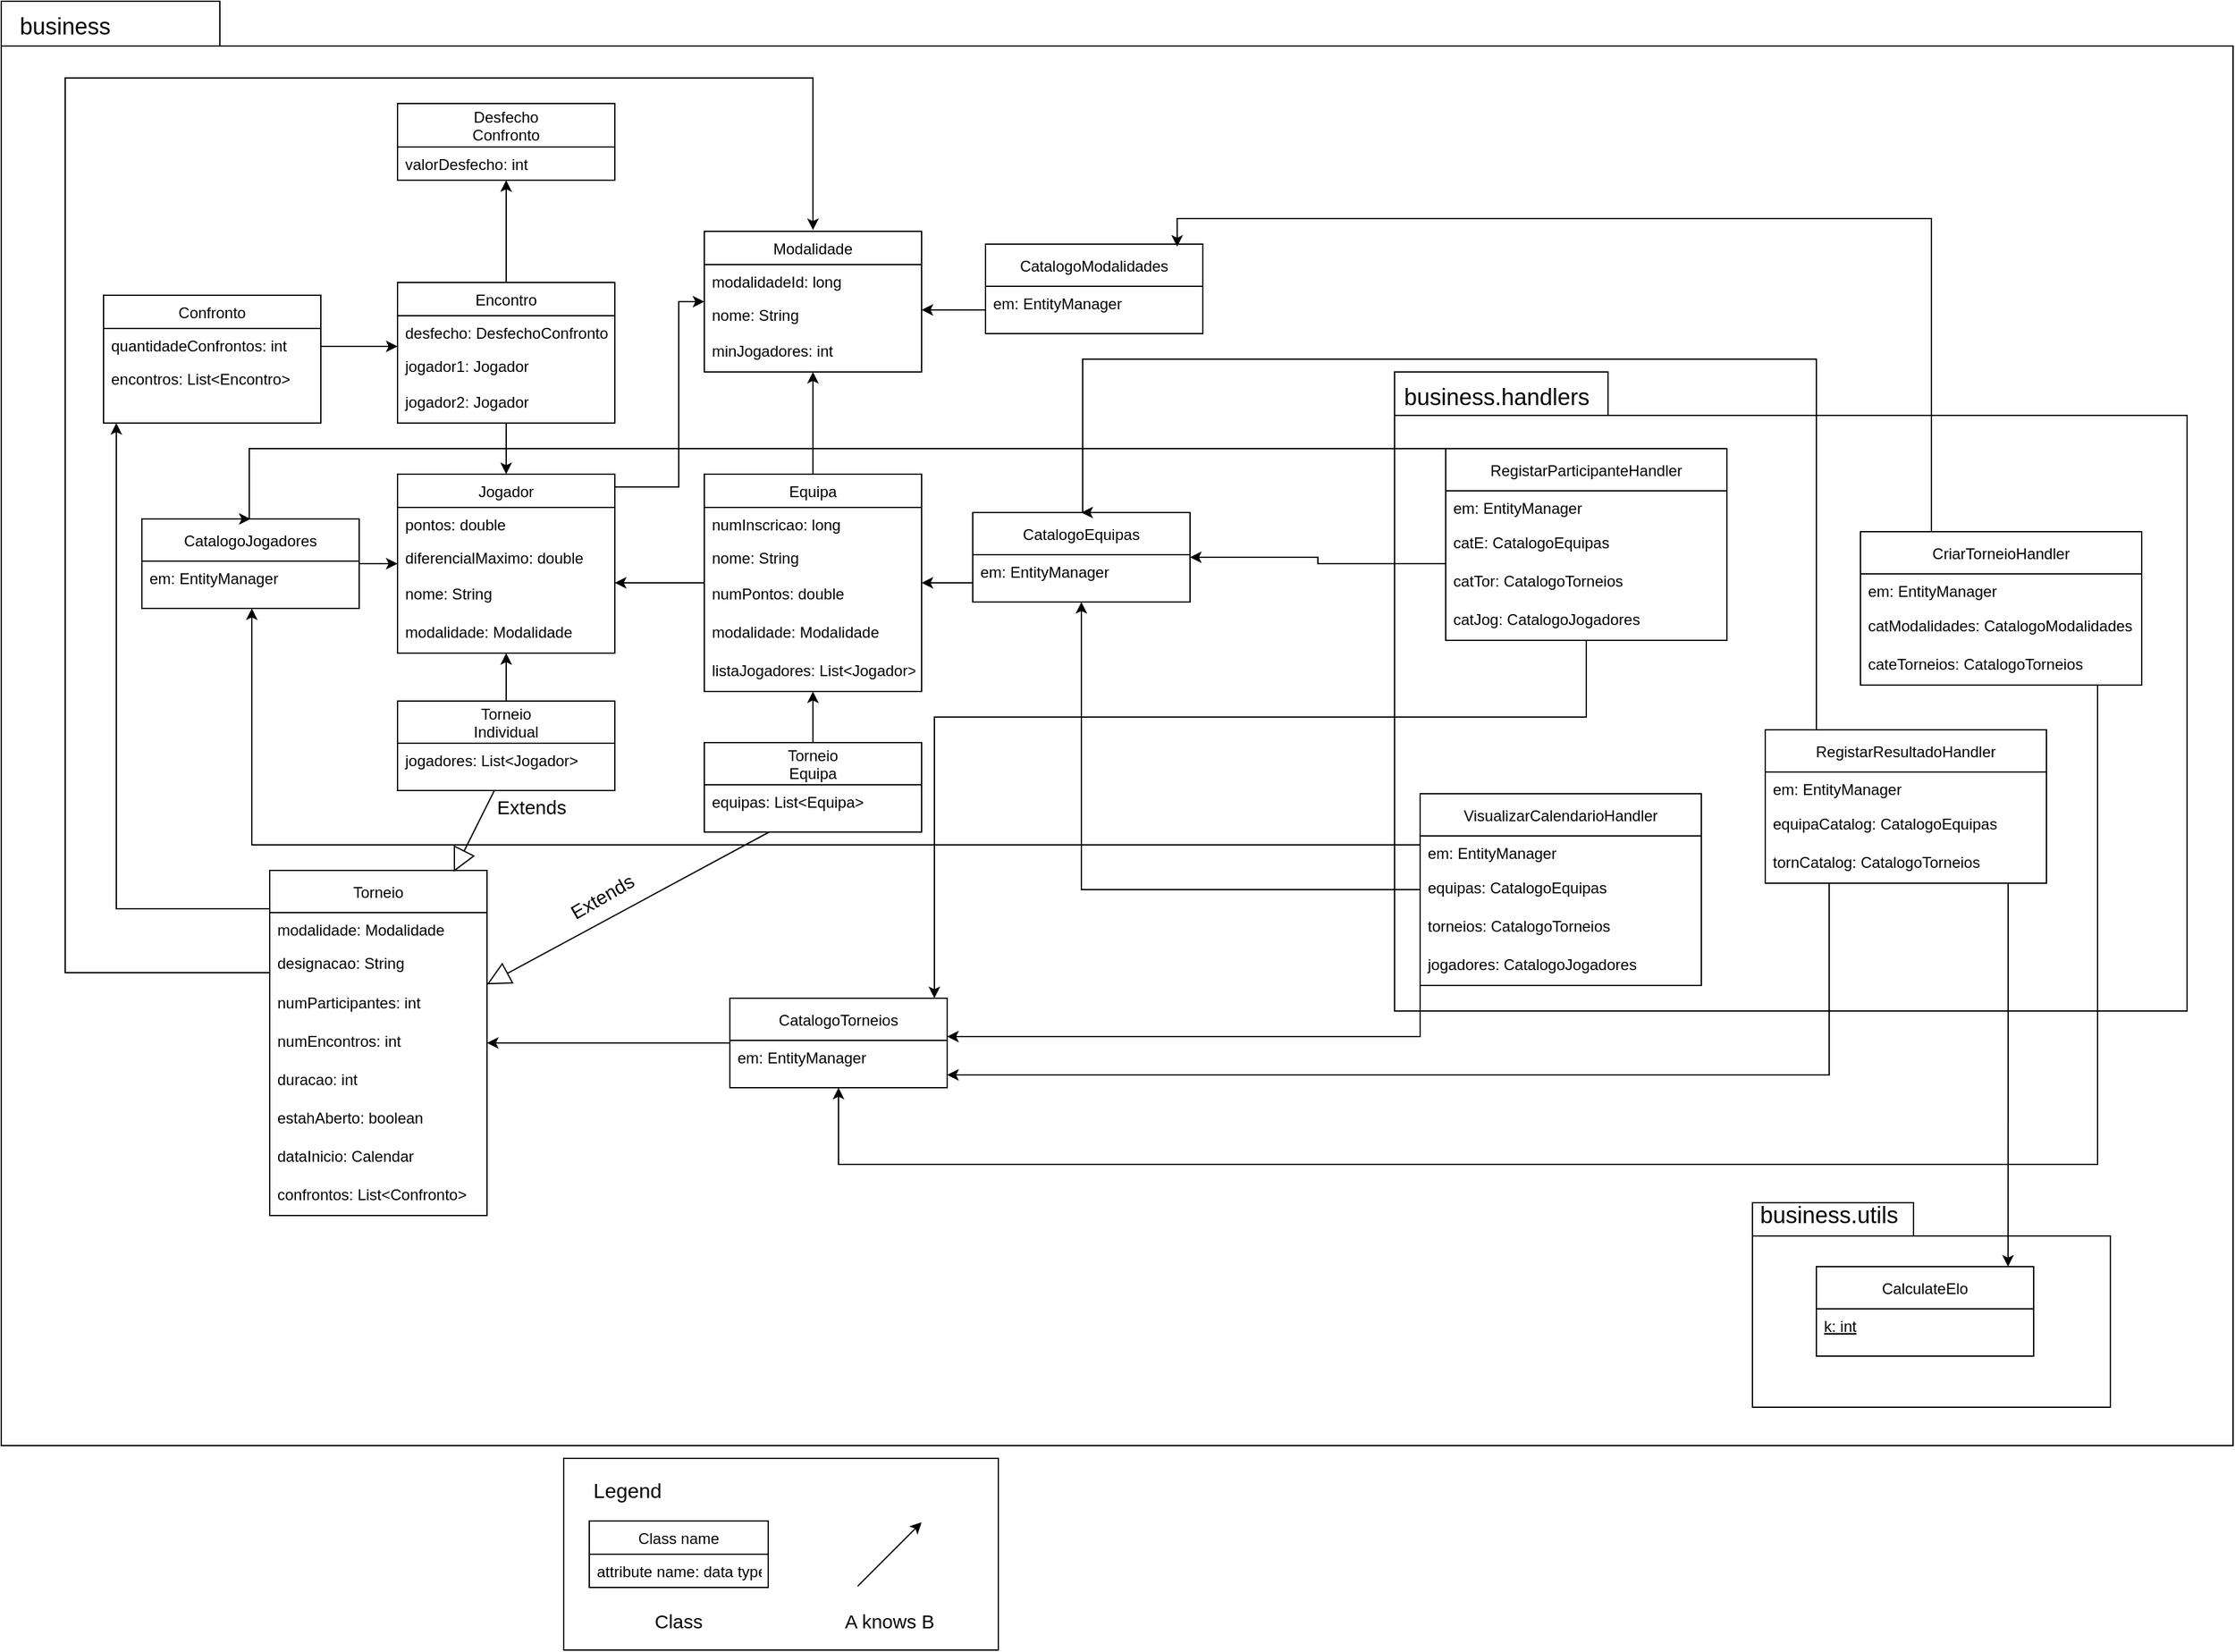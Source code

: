 <mxfile version="12.2.2" type="device" pages="1"><diagram id="XiVN4Au1l-3aV5AUfQ8f" name="Page-1"><mxGraphModel dx="1681" dy="1665" grid="1" gridSize="10" guides="1" tooltips="1" connect="1" arrows="1" fold="1" page="1" pageScale="1" pageWidth="827" pageHeight="1169" math="0" shadow="0"><root><mxCell id="0"/><mxCell id="1" parent="0"/><mxCell id="bs9R8HQpBuN_IAYN75nd-70" value="" style="shape=folder;fontStyle=1;spacingTop=10;tabWidth=171;tabHeight=35;tabPosition=left;html=1;fontSize=18;" parent="1" vertex="1"><mxGeometry x="-40" y="-20" width="1746" height="1130" as="geometry"/></mxCell><mxCell id="bs9R8HQpBuN_IAYN75nd-68" value="" style="shape=folder;fontStyle=1;spacingTop=10;tabWidth=126;tabHeight=26;tabPosition=left;html=1;fontSize=18;" parent="1" vertex="1"><mxGeometry x="1330" y="920" width="280" height="160" as="geometry"/></mxCell><mxCell id="bs9R8HQpBuN_IAYN75nd-61" value="" style="shape=folder;fontStyle=1;spacingTop=10;tabWidth=167;tabHeight=34;tabPosition=left;html=1;fontSize=18;" parent="1" vertex="1"><mxGeometry x="1050" y="270" width="620" height="500" as="geometry"/></mxCell><mxCell id="GoJg2HWxyCZba-szuBlO-3" value="Confronto" style="swimlane;fontStyle=0;childLayout=stackLayout;horizontal=1;startSize=26;fillColor=none;horizontalStack=0;resizeParent=1;resizeParentMax=0;resizeLast=0;collapsible=1;marginBottom=0;" parent="1" vertex="1"><mxGeometry x="40" y="210" width="170" height="100" as="geometry"><mxRectangle x="70" y="50" width="90" height="26" as="alternateBounds"/></mxGeometry></mxCell><mxCell id="GoJg2HWxyCZba-szuBlO-5" value="quantidadeConfrontos: int" style="text;strokeColor=none;fillColor=none;align=left;verticalAlign=top;spacingLeft=4;spacingRight=4;overflow=hidden;rotatable=0;points=[[0,0.5],[1,0.5]];portConstraint=eastwest;" parent="GoJg2HWxyCZba-szuBlO-3" vertex="1"><mxGeometry y="26" width="170" height="26" as="geometry"/></mxCell><mxCell id="GoJg2HWxyCZba-szuBlO-6" value="encontros: List&lt;Encontro&gt;" style="text;strokeColor=none;fillColor=none;align=left;verticalAlign=top;spacingLeft=4;spacingRight=4;overflow=hidden;rotatable=0;points=[[0,0.5],[1,0.5]];portConstraint=eastwest;" parent="GoJg2HWxyCZba-szuBlO-3" vertex="1"><mxGeometry y="52" width="170" height="48" as="geometry"/></mxCell><mxCell id="GoJg2HWxyCZba-szuBlO-61" style="edgeStyle=orthogonalEdgeStyle;rounded=0;comic=0;orthogonalLoop=1;jettySize=auto;html=1;" parent="1" source="GoJg2HWxyCZba-szuBlO-8" target="GoJg2HWxyCZba-szuBlO-20" edge="1"><mxGeometry relative="1" as="geometry"/></mxCell><mxCell id="GoJg2HWxyCZba-szuBlO-63" style="edgeStyle=orthogonalEdgeStyle;rounded=0;comic=0;orthogonalLoop=1;jettySize=auto;html=1;" parent="1" source="GoJg2HWxyCZba-szuBlO-8" target="GoJg2HWxyCZba-szuBlO-11" edge="1"><mxGeometry relative="1" as="geometry"/></mxCell><mxCell id="GoJg2HWxyCZba-szuBlO-8" value="Encontro" style="swimlane;fontStyle=0;childLayout=stackLayout;horizontal=1;startSize=26;fillColor=none;horizontalStack=0;resizeParent=1;resizeParentMax=0;resizeLast=0;collapsible=1;marginBottom=0;" parent="1" vertex="1"><mxGeometry x="270" y="200" width="170" height="110" as="geometry"><mxRectangle x="70" y="50" width="90" height="26" as="alternateBounds"/></mxGeometry></mxCell><mxCell id="GoJg2HWxyCZba-szuBlO-9" value="desfecho: DesfechoConfronto" style="text;strokeColor=none;fillColor=none;align=left;verticalAlign=top;spacingLeft=4;spacingRight=4;overflow=hidden;rotatable=0;points=[[0,0.5],[1,0.5]];portConstraint=eastwest;" parent="GoJg2HWxyCZba-szuBlO-8" vertex="1"><mxGeometry y="26" width="170" height="26" as="geometry"/></mxCell><mxCell id="GoJg2HWxyCZba-szuBlO-10" value="jogador1: Jogador" style="text;strokeColor=none;fillColor=none;align=left;verticalAlign=top;spacingLeft=4;spacingRight=4;overflow=hidden;rotatable=0;points=[[0,0.5],[1,0.5]];portConstraint=eastwest;" parent="GoJg2HWxyCZba-szuBlO-8" vertex="1"><mxGeometry y="52" width="170" height="28" as="geometry"/></mxCell><mxCell id="y0goqzu2pzpsVDNT2wr9-2" value="jogador2: Jogador" style="text;strokeColor=none;fillColor=none;align=left;verticalAlign=top;spacingLeft=4;spacingRight=4;overflow=hidden;rotatable=0;points=[[0,0.5],[1,0.5]];portConstraint=eastwest;" parent="GoJg2HWxyCZba-szuBlO-8" vertex="1"><mxGeometry y="80" width="170" height="30" as="geometry"/></mxCell><mxCell id="GoJg2HWxyCZba-szuBlO-66" style="edgeStyle=orthogonalEdgeStyle;rounded=0;comic=0;orthogonalLoop=1;jettySize=auto;html=1;" parent="1" source="GoJg2HWxyCZba-szuBlO-11" target="GoJg2HWxyCZba-szuBlO-26" edge="1"><mxGeometry relative="1" as="geometry"><Array as="points"><mxPoint x="490" y="360"/><mxPoint x="490" y="215"/></Array></mxGeometry></mxCell><mxCell id="GoJg2HWxyCZba-szuBlO-11" value="Jogador" style="swimlane;fontStyle=0;childLayout=stackLayout;horizontal=1;startSize=26;fillColor=none;horizontalStack=0;resizeParent=1;resizeParentMax=0;resizeLast=0;collapsible=1;marginBottom=0;" parent="1" vertex="1"><mxGeometry x="270" y="350" width="170" height="140" as="geometry"><mxRectangle x="70" y="50" width="90" height="26" as="alternateBounds"/></mxGeometry></mxCell><mxCell id="GoJg2HWxyCZba-szuBlO-12" value="pontos: double" style="text;strokeColor=none;fillColor=none;align=left;verticalAlign=top;spacingLeft=4;spacingRight=4;overflow=hidden;rotatable=0;points=[[0,0.5],[1,0.5]];portConstraint=eastwest;" parent="GoJg2HWxyCZba-szuBlO-11" vertex="1"><mxGeometry y="26" width="170" height="26" as="geometry"/></mxCell><mxCell id="GoJg2HWxyCZba-szuBlO-13" value="diferencialMaximo: double" style="text;strokeColor=none;fillColor=none;align=left;verticalAlign=top;spacingLeft=4;spacingRight=4;overflow=hidden;rotatable=0;points=[[0,0.5],[1,0.5]];portConstraint=eastwest;" parent="GoJg2HWxyCZba-szuBlO-11" vertex="1"><mxGeometry y="52" width="170" height="28" as="geometry"/></mxCell><mxCell id="y0goqzu2pzpsVDNT2wr9-7" value="nome: String" style="text;strokeColor=none;fillColor=none;align=left;verticalAlign=top;spacingLeft=4;spacingRight=4;overflow=hidden;rotatable=0;points=[[0,0.5],[1,0.5]];portConstraint=eastwest;" parent="GoJg2HWxyCZba-szuBlO-11" vertex="1"><mxGeometry y="80" width="170" height="30" as="geometry"/></mxCell><mxCell id="y0goqzu2pzpsVDNT2wr9-6" value="modalidade: Modalidade" style="text;strokeColor=none;fillColor=none;align=left;verticalAlign=top;spacingLeft=4;spacingRight=4;overflow=hidden;rotatable=0;points=[[0,0.5],[1,0.5]];portConstraint=eastwest;" parent="GoJg2HWxyCZba-szuBlO-11" vertex="1"><mxGeometry y="110" width="170" height="30" as="geometry"/></mxCell><mxCell id="GoJg2HWxyCZba-szuBlO-60" style="edgeStyle=orthogonalEdgeStyle;rounded=0;comic=0;orthogonalLoop=1;jettySize=auto;html=1;" parent="1" source="GoJg2HWxyCZba-szuBlO-14" target="GoJg2HWxyCZba-szuBlO-11" edge="1"><mxGeometry relative="1" as="geometry"/></mxCell><mxCell id="GoJg2HWxyCZba-szuBlO-14" value="Torneio&#10;Individual" style="swimlane;fontStyle=0;childLayout=stackLayout;horizontal=1;startSize=33;fillColor=none;horizontalStack=0;resizeParent=1;resizeParentMax=0;resizeLast=0;collapsible=1;marginBottom=0;" parent="1" vertex="1"><mxGeometry x="270" y="527.5" width="170" height="70" as="geometry"><mxRectangle x="70" y="50" width="90" height="26" as="alternateBounds"/></mxGeometry></mxCell><mxCell id="GoJg2HWxyCZba-szuBlO-16" value="jogadores: List&lt;Jogador&gt;" style="text;strokeColor=none;fillColor=none;align=left;verticalAlign=top;spacingLeft=4;spacingRight=4;overflow=hidden;rotatable=0;points=[[0,0.5],[1,0.5]];portConstraint=eastwest;" parent="GoJg2HWxyCZba-szuBlO-14" vertex="1"><mxGeometry y="33" width="170" height="37" as="geometry"/></mxCell><mxCell id="GoJg2HWxyCZba-szuBlO-20" value="Desfecho&#10;Confronto" style="swimlane;fontStyle=0;childLayout=stackLayout;horizontal=1;startSize=34;fillColor=none;horizontalStack=0;resizeParent=1;resizeParentMax=0;resizeLast=0;collapsible=1;marginBottom=0;" parent="1" vertex="1"><mxGeometry x="270" y="60" width="170" height="60" as="geometry"><mxRectangle x="70" y="50" width="90" height="26" as="alternateBounds"/></mxGeometry></mxCell><mxCell id="GoJg2HWxyCZba-szuBlO-21" value="valorDesfecho: int" style="text;strokeColor=none;fillColor=none;align=left;verticalAlign=top;spacingLeft=4;spacingRight=4;overflow=hidden;rotatable=0;points=[[0,0.5],[1,0.5]];portConstraint=eastwest;" parent="GoJg2HWxyCZba-szuBlO-20" vertex="1"><mxGeometry y="34" width="170" height="26" as="geometry"/></mxCell><mxCell id="GoJg2HWxyCZba-szuBlO-57" style="edgeStyle=orthogonalEdgeStyle;rounded=0;comic=0;orthogonalLoop=1;jettySize=auto;html=1;" parent="1" source="GoJg2HWxyCZba-szuBlO-23" target="GoJg2HWxyCZba-szuBlO-11" edge="1"><mxGeometry relative="1" as="geometry"><Array as="points"><mxPoint x="460" y="435"/><mxPoint x="460" y="435"/></Array></mxGeometry></mxCell><mxCell id="GoJg2HWxyCZba-szuBlO-58" style="edgeStyle=orthogonalEdgeStyle;rounded=0;comic=0;orthogonalLoop=1;jettySize=auto;html=1;" parent="1" source="GoJg2HWxyCZba-szuBlO-23" target="GoJg2HWxyCZba-szuBlO-26" edge="1"><mxGeometry relative="1" as="geometry"/></mxCell><mxCell id="GoJg2HWxyCZba-szuBlO-23" value="Equipa" style="swimlane;fontStyle=0;childLayout=stackLayout;horizontal=1;startSize=26;fillColor=none;horizontalStack=0;resizeParent=1;resizeParentMax=0;resizeLast=0;collapsible=1;marginBottom=0;" parent="1" vertex="1"><mxGeometry x="510" y="350" width="170" height="170" as="geometry"><mxRectangle x="70" y="50" width="90" height="26" as="alternateBounds"/></mxGeometry></mxCell><mxCell id="GoJg2HWxyCZba-szuBlO-24" value="numInscricao: long" style="text;strokeColor=none;fillColor=none;align=left;verticalAlign=top;spacingLeft=4;spacingRight=4;overflow=hidden;rotatable=0;points=[[0,0.5],[1,0.5]];portConstraint=eastwest;" parent="GoJg2HWxyCZba-szuBlO-23" vertex="1"><mxGeometry y="26" width="170" height="26" as="geometry"/></mxCell><mxCell id="GoJg2HWxyCZba-szuBlO-25" value="nome: String" style="text;strokeColor=none;fillColor=none;align=left;verticalAlign=top;spacingLeft=4;spacingRight=4;overflow=hidden;rotatable=0;points=[[0,0.5],[1,0.5]];portConstraint=eastwest;" parent="GoJg2HWxyCZba-szuBlO-23" vertex="1"><mxGeometry y="52" width="170" height="28" as="geometry"/></mxCell><mxCell id="y0goqzu2pzpsVDNT2wr9-9" value="numPontos: double" style="text;strokeColor=none;fillColor=none;align=left;verticalAlign=top;spacingLeft=4;spacingRight=4;overflow=hidden;rotatable=0;points=[[0,0.5],[1,0.5]];portConstraint=eastwest;" parent="GoJg2HWxyCZba-szuBlO-23" vertex="1"><mxGeometry y="80" width="170" height="30" as="geometry"/></mxCell><mxCell id="y0goqzu2pzpsVDNT2wr9-11" value="modalidade: Modalidade" style="text;strokeColor=none;fillColor=none;align=left;verticalAlign=top;spacingLeft=4;spacingRight=4;overflow=hidden;rotatable=0;points=[[0,0.5],[1,0.5]];portConstraint=eastwest;" parent="GoJg2HWxyCZba-szuBlO-23" vertex="1"><mxGeometry y="110" width="170" height="30" as="geometry"/></mxCell><mxCell id="y0goqzu2pzpsVDNT2wr9-10" value="listaJogadores: List&lt;Jogador&gt;" style="text;strokeColor=none;fillColor=none;align=left;verticalAlign=top;spacingLeft=4;spacingRight=4;overflow=hidden;rotatable=0;points=[[0,0.5],[1,0.5]];portConstraint=eastwest;" parent="GoJg2HWxyCZba-szuBlO-23" vertex="1"><mxGeometry y="140" width="170" height="30" as="geometry"/></mxCell><mxCell id="GoJg2HWxyCZba-szuBlO-26" value="Modalidade" style="swimlane;fontStyle=0;childLayout=stackLayout;horizontal=1;startSize=26;fillColor=none;horizontalStack=0;resizeParent=1;resizeParentMax=0;resizeLast=0;collapsible=1;marginBottom=0;" parent="1" vertex="1"><mxGeometry x="510" y="160" width="170" height="110" as="geometry"><mxRectangle x="70" y="50" width="90" height="26" as="alternateBounds"/></mxGeometry></mxCell><mxCell id="GoJg2HWxyCZba-szuBlO-27" value="modalidadeId: long" style="text;strokeColor=none;fillColor=none;align=left;verticalAlign=top;spacingLeft=4;spacingRight=4;overflow=hidden;rotatable=0;points=[[0,0.5],[1,0.5]];portConstraint=eastwest;" parent="GoJg2HWxyCZba-szuBlO-26" vertex="1"><mxGeometry y="26" width="170" height="26" as="geometry"/></mxCell><mxCell id="GoJg2HWxyCZba-szuBlO-28" value="nome: String" style="text;strokeColor=none;fillColor=none;align=left;verticalAlign=top;spacingLeft=4;spacingRight=4;overflow=hidden;rotatable=0;points=[[0,0.5],[1,0.5]];portConstraint=eastwest;" parent="GoJg2HWxyCZba-szuBlO-26" vertex="1"><mxGeometry y="52" width="170" height="28" as="geometry"/></mxCell><mxCell id="y0goqzu2pzpsVDNT2wr9-3" value="minJogadores: int" style="text;strokeColor=none;fillColor=none;align=left;verticalAlign=top;spacingLeft=4;spacingRight=4;overflow=hidden;rotatable=0;points=[[0,0.5],[1,0.5]];portConstraint=eastwest;" parent="GoJg2HWxyCZba-szuBlO-26" vertex="1"><mxGeometry y="80" width="170" height="30" as="geometry"/></mxCell><mxCell id="GoJg2HWxyCZba-szuBlO-59" style="edgeStyle=orthogonalEdgeStyle;rounded=0;comic=0;orthogonalLoop=1;jettySize=auto;html=1;" parent="1" source="GoJg2HWxyCZba-szuBlO-29" target="GoJg2HWxyCZba-szuBlO-23" edge="1"><mxGeometry relative="1" as="geometry"/></mxCell><mxCell id="GoJg2HWxyCZba-szuBlO-29" value="Torneio&#10;Equipa" style="swimlane;fontStyle=0;childLayout=stackLayout;horizontal=1;startSize=33;fillColor=none;horizontalStack=0;resizeParent=1;resizeParentMax=0;resizeLast=0;collapsible=1;marginBottom=0;" parent="1" vertex="1"><mxGeometry x="510" y="560" width="170" height="70" as="geometry"><mxRectangle x="70" y="50" width="90" height="26" as="alternateBounds"/></mxGeometry></mxCell><mxCell id="GoJg2HWxyCZba-szuBlO-31" value="equipas: List&lt;Equipa&gt;" style="text;strokeColor=none;fillColor=none;align=left;verticalAlign=top;spacingLeft=4;spacingRight=4;overflow=hidden;rotatable=0;points=[[0,0.5],[1,0.5]];portConstraint=eastwest;" parent="GoJg2HWxyCZba-szuBlO-29" vertex="1"><mxGeometry y="33" width="170" height="37" as="geometry"/></mxCell><mxCell id="GoJg2HWxyCZba-szuBlO-65" style="edgeStyle=orthogonalEdgeStyle;rounded=0;comic=0;orthogonalLoop=1;jettySize=auto;html=1;targetPerimeterSpacing=1;" parent="1" source="GoJg2HWxyCZba-szuBlO-32" target="GoJg2HWxyCZba-szuBlO-26" edge="1"><mxGeometry relative="1" as="geometry"><Array as="points"><mxPoint x="10" y="740"/><mxPoint x="10" y="40"/><mxPoint x="595" y="40"/></Array></mxGeometry></mxCell><mxCell id="GoJg2HWxyCZba-szuBlO-32" value="Torneio" style="swimlane;fontStyle=0;childLayout=stackLayout;horizontal=1;startSize=33;fillColor=none;horizontalStack=0;resizeParent=1;resizeParentMax=0;resizeLast=0;collapsible=1;marginBottom=0;" parent="1" vertex="1"><mxGeometry x="170" y="660" width="170" height="270" as="geometry"><mxRectangle x="70" y="50" width="90" height="26" as="alternateBounds"/></mxGeometry></mxCell><mxCell id="GoJg2HWxyCZba-szuBlO-33" value="modalidade: Modalidade" style="text;strokeColor=none;fillColor=none;align=left;verticalAlign=top;spacingLeft=4;spacingRight=4;overflow=hidden;rotatable=0;points=[[0,0.5],[1,0.5]];portConstraint=eastwest;" parent="GoJg2HWxyCZba-szuBlO-32" vertex="1"><mxGeometry y="33" width="170" height="26" as="geometry"/></mxCell><mxCell id="GoJg2HWxyCZba-szuBlO-34" value="designacao: String" style="text;strokeColor=none;fillColor=none;align=left;verticalAlign=top;spacingLeft=4;spacingRight=4;overflow=hidden;rotatable=0;points=[[0,0.5],[1,0.5]];portConstraint=eastwest;" parent="GoJg2HWxyCZba-szuBlO-32" vertex="1"><mxGeometry y="59" width="170" height="31" as="geometry"/></mxCell><mxCell id="y0goqzu2pzpsVDNT2wr9-12" value="numParticipantes: int" style="text;strokeColor=none;fillColor=none;align=left;verticalAlign=top;spacingLeft=4;spacingRight=4;overflow=hidden;rotatable=0;points=[[0,0.5],[1,0.5]];portConstraint=eastwest;" parent="GoJg2HWxyCZba-szuBlO-32" vertex="1"><mxGeometry y="90" width="170" height="30" as="geometry"/></mxCell><mxCell id="y0goqzu2pzpsVDNT2wr9-13" value="numEncontros: int" style="text;strokeColor=none;fillColor=none;align=left;verticalAlign=top;spacingLeft=4;spacingRight=4;overflow=hidden;rotatable=0;points=[[0,0.5],[1,0.5]];portConstraint=eastwest;" parent="GoJg2HWxyCZba-szuBlO-32" vertex="1"><mxGeometry y="120" width="170" height="30" as="geometry"/></mxCell><mxCell id="y0goqzu2pzpsVDNT2wr9-15" value="duracao: int" style="text;strokeColor=none;fillColor=none;align=left;verticalAlign=top;spacingLeft=4;spacingRight=4;overflow=hidden;rotatable=0;points=[[0,0.5],[1,0.5]];portConstraint=eastwest;" parent="GoJg2HWxyCZba-szuBlO-32" vertex="1"><mxGeometry y="150" width="170" height="30" as="geometry"/></mxCell><mxCell id="y0goqzu2pzpsVDNT2wr9-16" value="estahAberto: boolean" style="text;strokeColor=none;fillColor=none;align=left;verticalAlign=top;spacingLeft=4;spacingRight=4;overflow=hidden;rotatable=0;points=[[0,0.5],[1,0.5]];portConstraint=eastwest;" parent="GoJg2HWxyCZba-szuBlO-32" vertex="1"><mxGeometry y="180" width="170" height="30" as="geometry"/></mxCell><mxCell id="y0goqzu2pzpsVDNT2wr9-14" value="dataInicio: Calendar" style="text;strokeColor=none;fillColor=none;align=left;verticalAlign=top;spacingLeft=4;spacingRight=4;overflow=hidden;rotatable=0;points=[[0,0.5],[1,0.5]];portConstraint=eastwest;" parent="GoJg2HWxyCZba-szuBlO-32" vertex="1"><mxGeometry y="210" width="170" height="30" as="geometry"/></mxCell><mxCell id="y0goqzu2pzpsVDNT2wr9-17" value="confrontos: List&lt;Confronto&gt;" style="text;strokeColor=none;fillColor=none;align=left;verticalAlign=top;spacingLeft=4;spacingRight=4;overflow=hidden;rotatable=0;points=[[0,0.5],[1,0.5]];portConstraint=eastwest;" parent="GoJg2HWxyCZba-szuBlO-32" vertex="1"><mxGeometry y="240" width="170" height="30" as="geometry"/></mxCell><mxCell id="GoJg2HWxyCZba-szuBlO-47" value="" style="endArrow=block;endSize=16;endFill=0;html=1;entryX=0.847;entryY=0.004;entryDx=0;entryDy=0;entryPerimeter=0;" parent="1" source="GoJg2HWxyCZba-szuBlO-16" target="GoJg2HWxyCZba-szuBlO-32" edge="1"><mxGeometry x="-0.25" y="-110" width="160" relative="1" as="geometry"><mxPoint x="410" y="640" as="sourcePoint"/><mxPoint x="380" y="693" as="targetPoint"/><mxPoint as="offset"/></mxGeometry></mxCell><mxCell id="GoJg2HWxyCZba-szuBlO-48" value="" style="endArrow=block;endSize=16;endFill=0;html=1;" parent="1" source="GoJg2HWxyCZba-szuBlO-31" target="GoJg2HWxyCZba-szuBlO-32" edge="1"><mxGeometry x="-0.25" y="-110" width="160" relative="1" as="geometry"><mxPoint x="560.221" y="610" as="sourcePoint"/><mxPoint x="600.393" y="649" as="targetPoint"/><mxPoint as="offset"/></mxGeometry></mxCell><mxCell id="GoJg2HWxyCZba-szuBlO-62" style="edgeStyle=orthogonalEdgeStyle;rounded=0;comic=0;orthogonalLoop=1;jettySize=auto;html=1;" parent="1" source="GoJg2HWxyCZba-szuBlO-5" target="GoJg2HWxyCZba-szuBlO-8" edge="1"><mxGeometry relative="1" as="geometry"><Array as="points"><mxPoint x="230" y="250"/><mxPoint x="230" y="250"/></Array></mxGeometry></mxCell><mxCell id="GoJg2HWxyCZba-szuBlO-64" style="edgeStyle=orthogonalEdgeStyle;rounded=0;comic=0;orthogonalLoop=1;jettySize=auto;html=1;" parent="1" source="GoJg2HWxyCZba-szuBlO-32" target="GoJg2HWxyCZba-szuBlO-3" edge="1"><mxGeometry relative="1" as="geometry"><Array as="points"><mxPoint x="50" y="690"/></Array></mxGeometry></mxCell><mxCell id="82NklyBJJ68mlZ-0GCxS-1" value="" style="rounded=0;whiteSpace=wrap;html=1;" parent="1" vertex="1"><mxGeometry x="400" y="1120" width="340" height="150" as="geometry"/></mxCell><mxCell id="82NklyBJJ68mlZ-0GCxS-2" value="Class name" style="swimlane;fontStyle=0;childLayout=stackLayout;horizontal=1;startSize=26;fillColor=none;horizontalStack=0;resizeParent=1;resizeParentMax=0;resizeLast=0;collapsible=1;marginBottom=0;" parent="1" vertex="1"><mxGeometry x="420" y="1169" width="140" height="52" as="geometry"/></mxCell><mxCell id="82NklyBJJ68mlZ-0GCxS-14" value="attribute name: data type" style="text;strokeColor=none;fillColor=none;align=left;verticalAlign=top;spacingLeft=4;spacingRight=4;overflow=hidden;rotatable=0;points=[[0,0.5],[1,0.5]];portConstraint=eastwest;" parent="82NklyBJJ68mlZ-0GCxS-2" vertex="1"><mxGeometry y="26" width="140" height="26" as="geometry"/></mxCell><mxCell id="82NklyBJJ68mlZ-0GCxS-6" value="Class" style="text;html=1;strokeColor=none;fillColor=none;align=center;verticalAlign=middle;whiteSpace=wrap;rounded=0;fontSize=15;" parent="1" vertex="1"><mxGeometry x="470" y="1237" width="40" height="20" as="geometry"/></mxCell><mxCell id="82NklyBJJ68mlZ-0GCxS-7" value="Legend" style="text;html=1;strokeColor=none;fillColor=none;align=center;verticalAlign=middle;whiteSpace=wrap;rounded=0;fontSize=16;" parent="1" vertex="1"><mxGeometry x="420" y="1130" width="60" height="30" as="geometry"/></mxCell><mxCell id="82NklyBJJ68mlZ-0GCxS-8" value="" style="endArrow=classic;html=1;fontSize=15;" parent="1" edge="1"><mxGeometry width="50" height="50" relative="1" as="geometry"><mxPoint x="630" y="1220" as="sourcePoint"/><mxPoint x="680" y="1170" as="targetPoint"/></mxGeometry></mxCell><mxCell id="82NklyBJJ68mlZ-0GCxS-9" value="A knows B" style="text;html=1;strokeColor=none;fillColor=none;align=center;verticalAlign=middle;whiteSpace=wrap;rounded=0;fontSize=15;" parent="1" vertex="1"><mxGeometry x="600" y="1237" width="110" height="20" as="geometry"/></mxCell><mxCell id="82NklyBJJ68mlZ-0GCxS-10" value="Extends" style="text;html=1;strokeColor=none;fillColor=none;align=center;verticalAlign=middle;whiteSpace=wrap;rounded=0;fontSize=15;rotation=-30;" parent="1" vertex="1"><mxGeometry x="410" y="670" width="40" height="20" as="geometry"/></mxCell><mxCell id="82NklyBJJ68mlZ-0GCxS-11" value="Extends" style="text;html=1;strokeColor=none;fillColor=none;align=center;verticalAlign=middle;whiteSpace=wrap;rounded=0;fontSize=15;" parent="1" vertex="1"><mxGeometry x="355" y="600" width="40" height="20" as="geometry"/></mxCell><mxCell id="bs9R8HQpBuN_IAYN75nd-7" style="edgeStyle=orthogonalEdgeStyle;rounded=0;orthogonalLoop=1;jettySize=auto;html=1;fontSize=18;" parent="1" source="bs9R8HQpBuN_IAYN75nd-5" target="GoJg2HWxyCZba-szuBlO-32" edge="1"><mxGeometry relative="1" as="geometry"/></mxCell><mxCell id="bs9R8HQpBuN_IAYN75nd-5" value="CatalogoTorneios" style="swimlane;fontStyle=0;childLayout=stackLayout;horizontal=1;startSize=33;fillColor=none;horizontalStack=0;resizeParent=1;resizeParentMax=0;resizeLast=0;collapsible=1;marginBottom=0;" parent="1" vertex="1"><mxGeometry x="530" y="760" width="170" height="70" as="geometry"><mxRectangle x="70" y="50" width="90" height="26" as="alternateBounds"/></mxGeometry></mxCell><mxCell id="bs9R8HQpBuN_IAYN75nd-6" value="em: EntityManager" style="text;strokeColor=none;fillColor=none;align=left;verticalAlign=top;spacingLeft=4;spacingRight=4;overflow=hidden;rotatable=0;points=[[0,0.5],[1,0.5]];portConstraint=eastwest;" parent="bs9R8HQpBuN_IAYN75nd-5" vertex="1"><mxGeometry y="33" width="170" height="37" as="geometry"/></mxCell><mxCell id="bs9R8HQpBuN_IAYN75nd-8" value="CatalogoModalidades" style="swimlane;fontStyle=0;childLayout=stackLayout;horizontal=1;startSize=33;fillColor=none;horizontalStack=0;resizeParent=1;resizeParentMax=0;resizeLast=0;collapsible=1;marginBottom=0;" parent="1" vertex="1"><mxGeometry x="730" y="170" width="170" height="70" as="geometry"><mxRectangle x="70" y="50" width="90" height="26" as="alternateBounds"/></mxGeometry></mxCell><mxCell id="bs9R8HQpBuN_IAYN75nd-9" value="em: EntityManager" style="text;strokeColor=none;fillColor=none;align=left;verticalAlign=top;spacingLeft=4;spacingRight=4;overflow=hidden;rotatable=0;points=[[0,0.5],[1,0.5]];portConstraint=eastwest;" parent="bs9R8HQpBuN_IAYN75nd-8" vertex="1"><mxGeometry y="33" width="170" height="37" as="geometry"/></mxCell><mxCell id="bs9R8HQpBuN_IAYN75nd-10" style="edgeStyle=orthogonalEdgeStyle;rounded=0;orthogonalLoop=1;jettySize=auto;html=1;fontSize=18;" parent="1" source="bs9R8HQpBuN_IAYN75nd-9" target="GoJg2HWxyCZba-szuBlO-26" edge="1"><mxGeometry relative="1" as="geometry"><Array as="points"><mxPoint x="670" y="212"/></Array></mxGeometry></mxCell><mxCell id="bs9R8HQpBuN_IAYN75nd-13" style="edgeStyle=orthogonalEdgeStyle;rounded=0;orthogonalLoop=1;jettySize=auto;html=1;fontSize=18;" parent="1" source="bs9R8HQpBuN_IAYN75nd-11" target="GoJg2HWxyCZba-szuBlO-11" edge="1"><mxGeometry relative="1" as="geometry"/></mxCell><mxCell id="bs9R8HQpBuN_IAYN75nd-11" value="CatalogoJogadores" style="swimlane;fontStyle=0;childLayout=stackLayout;horizontal=1;startSize=33;fillColor=none;horizontalStack=0;resizeParent=1;resizeParentMax=0;resizeLast=0;collapsible=1;marginBottom=0;" parent="1" vertex="1"><mxGeometry x="70" y="385" width="170" height="70" as="geometry"><mxRectangle x="70" y="50" width="90" height="26" as="alternateBounds"/></mxGeometry></mxCell><mxCell id="bs9R8HQpBuN_IAYN75nd-12" value="em: EntityManager" style="text;strokeColor=none;fillColor=none;align=left;verticalAlign=top;spacingLeft=4;spacingRight=4;overflow=hidden;rotatable=0;points=[[0,0.5],[1,0.5]];portConstraint=eastwest;" parent="bs9R8HQpBuN_IAYN75nd-11" vertex="1"><mxGeometry y="33" width="170" height="37" as="geometry"/></mxCell><mxCell id="bs9R8HQpBuN_IAYN75nd-17" value="CatalogoEquipas" style="swimlane;fontStyle=0;childLayout=stackLayout;horizontal=1;startSize=33;fillColor=none;horizontalStack=0;resizeParent=1;resizeParentMax=0;resizeLast=0;collapsible=1;marginBottom=0;" parent="1" vertex="1"><mxGeometry x="720" y="380" width="170" height="70" as="geometry"><mxRectangle x="70" y="50" width="90" height="26" as="alternateBounds"/></mxGeometry></mxCell><mxCell id="bs9R8HQpBuN_IAYN75nd-18" value="em: EntityManager" style="text;strokeColor=none;fillColor=none;align=left;verticalAlign=top;spacingLeft=4;spacingRight=4;overflow=hidden;rotatable=0;points=[[0,0.5],[1,0.5]];portConstraint=eastwest;" parent="bs9R8HQpBuN_IAYN75nd-17" vertex="1"><mxGeometry y="33" width="170" height="37" as="geometry"/></mxCell><mxCell id="bs9R8HQpBuN_IAYN75nd-19" style="edgeStyle=orthogonalEdgeStyle;rounded=0;orthogonalLoop=1;jettySize=auto;html=1;fontSize=18;" parent="1" source="bs9R8HQpBuN_IAYN75nd-18" target="GoJg2HWxyCZba-szuBlO-23" edge="1"><mxGeometry relative="1" as="geometry"><Array as="points"><mxPoint x="710" y="435"/><mxPoint x="710" y="435"/></Array></mxGeometry></mxCell><mxCell id="bs9R8HQpBuN_IAYN75nd-44" style="edgeStyle=orthogonalEdgeStyle;rounded=0;orthogonalLoop=1;jettySize=auto;html=1;entryX=0.882;entryY=0.029;entryDx=0;entryDy=0;entryPerimeter=0;fontSize=18;" parent="1" source="bs9R8HQpBuN_IAYN75nd-20" target="bs9R8HQpBuN_IAYN75nd-8" edge="1"><mxGeometry relative="1" as="geometry"><Array as="points"><mxPoint x="1470" y="150"/><mxPoint x="880" y="150"/></Array></mxGeometry></mxCell><mxCell id="bs9R8HQpBuN_IAYN75nd-45" style="edgeStyle=orthogonalEdgeStyle;rounded=0;orthogonalLoop=1;jettySize=auto;html=1;fontSize=18;" parent="1" source="bs9R8HQpBuN_IAYN75nd-20" target="bs9R8HQpBuN_IAYN75nd-6" edge="1"><mxGeometry relative="1" as="geometry"><Array as="points"><mxPoint x="1600" y="890"/><mxPoint x="615" y="890"/></Array></mxGeometry></mxCell><mxCell id="bs9R8HQpBuN_IAYN75nd-20" value="CriarTorneioHandler" style="swimlane;fontStyle=0;childLayout=stackLayout;horizontal=1;startSize=33;fillColor=none;horizontalStack=0;resizeParent=1;resizeParentMax=0;resizeLast=0;collapsible=1;marginBottom=0;" parent="1" vertex="1"><mxGeometry x="1414.5" y="395" width="220" height="120" as="geometry"><mxRectangle x="70" y="50" width="90" height="26" as="alternateBounds"/></mxGeometry></mxCell><mxCell id="bs9R8HQpBuN_IAYN75nd-21" value="em: EntityManager" style="text;strokeColor=none;fillColor=none;align=left;verticalAlign=top;spacingLeft=4;spacingRight=4;overflow=hidden;rotatable=0;points=[[0,0.5],[1,0.5]];portConstraint=eastwest;" parent="bs9R8HQpBuN_IAYN75nd-20" vertex="1"><mxGeometry y="33" width="220" height="27" as="geometry"/></mxCell><mxCell id="bs9R8HQpBuN_IAYN75nd-23" value="catModalidades: CatalogoModalidades" style="text;strokeColor=none;fillColor=none;align=left;verticalAlign=top;spacingLeft=4;spacingRight=4;overflow=hidden;rotatable=0;points=[[0,0.5],[1,0.5]];portConstraint=eastwest;" parent="bs9R8HQpBuN_IAYN75nd-20" vertex="1"><mxGeometry y="60" width="220" height="30" as="geometry"/></mxCell><mxCell id="bs9R8HQpBuN_IAYN75nd-24" value="cateTorneios: CatalogoTorneios" style="text;strokeColor=none;fillColor=none;align=left;verticalAlign=top;spacingLeft=4;spacingRight=4;overflow=hidden;rotatable=0;points=[[0,0.5],[1,0.5]];portConstraint=eastwest;" parent="bs9R8HQpBuN_IAYN75nd-20" vertex="1"><mxGeometry y="90" width="220" height="30" as="geometry"/></mxCell><mxCell id="bs9R8HQpBuN_IAYN75nd-51" style="edgeStyle=orthogonalEdgeStyle;rounded=0;orthogonalLoop=1;jettySize=auto;html=1;entryX=1;entryY=0.5;entryDx=0;entryDy=0;fontSize=18;" parent="1" source="bs9R8HQpBuN_IAYN75nd-25" target="bs9R8HQpBuN_IAYN75nd-17" edge="1"><mxGeometry relative="1" as="geometry"><Array as="points"><mxPoint x="990" y="420"/><mxPoint x="990" y="415"/></Array></mxGeometry></mxCell><mxCell id="bs9R8HQpBuN_IAYN75nd-57" style="edgeStyle=orthogonalEdgeStyle;rounded=0;orthogonalLoop=1;jettySize=auto;html=1;fontSize=18;" parent="1" source="bs9R8HQpBuN_IAYN75nd-25" target="bs9R8HQpBuN_IAYN75nd-5" edge="1"><mxGeometry relative="1" as="geometry"><Array as="points"><mxPoint x="1200" y="540"/><mxPoint x="690" y="540"/></Array></mxGeometry></mxCell><mxCell id="bs9R8HQpBuN_IAYN75nd-59" style="edgeStyle=orthogonalEdgeStyle;rounded=0;orthogonalLoop=1;jettySize=auto;html=1;entryX=0.5;entryY=0;entryDx=0;entryDy=0;fontSize=18;" parent="1" source="bs9R8HQpBuN_IAYN75nd-25" target="bs9R8HQpBuN_IAYN75nd-11" edge="1"><mxGeometry relative="1" as="geometry"><Array as="points"><mxPoint x="154" y="330"/></Array></mxGeometry></mxCell><mxCell id="bs9R8HQpBuN_IAYN75nd-25" value="RegistarParticipanteHandler" style="swimlane;fontStyle=0;childLayout=stackLayout;horizontal=1;startSize=33;fillColor=none;horizontalStack=0;resizeParent=1;resizeParentMax=0;resizeLast=0;collapsible=1;marginBottom=0;" parent="1" vertex="1"><mxGeometry x="1090" y="330" width="220" height="150" as="geometry"><mxRectangle x="70" y="50" width="90" height="26" as="alternateBounds"/></mxGeometry></mxCell><mxCell id="bs9R8HQpBuN_IAYN75nd-26" value="em: EntityManager" style="text;strokeColor=none;fillColor=none;align=left;verticalAlign=top;spacingLeft=4;spacingRight=4;overflow=hidden;rotatable=0;points=[[0,0.5],[1,0.5]];portConstraint=eastwest;" parent="bs9R8HQpBuN_IAYN75nd-25" vertex="1"><mxGeometry y="33" width="220" height="27" as="geometry"/></mxCell><mxCell id="bs9R8HQpBuN_IAYN75nd-27" value="catE: CatalogoEquipas" style="text;strokeColor=none;fillColor=none;align=left;verticalAlign=top;spacingLeft=4;spacingRight=4;overflow=hidden;rotatable=0;points=[[0,0.5],[1,0.5]];portConstraint=eastwest;" parent="bs9R8HQpBuN_IAYN75nd-25" vertex="1"><mxGeometry y="60" width="220" height="30" as="geometry"/></mxCell><mxCell id="bs9R8HQpBuN_IAYN75nd-28" value="catTor: CatalogoTorneios" style="text;strokeColor=none;fillColor=none;align=left;verticalAlign=top;spacingLeft=4;spacingRight=4;overflow=hidden;rotatable=0;points=[[0,0.5],[1,0.5]];portConstraint=eastwest;" parent="bs9R8HQpBuN_IAYN75nd-25" vertex="1"><mxGeometry y="90" width="220" height="30" as="geometry"/></mxCell><mxCell id="bs9R8HQpBuN_IAYN75nd-29" value="catJog: CatalogoJogadores" style="text;strokeColor=none;fillColor=none;align=left;verticalAlign=top;spacingLeft=4;spacingRight=4;overflow=hidden;rotatable=0;points=[[0,0.5],[1,0.5]];portConstraint=eastwest;" parent="bs9R8HQpBuN_IAYN75nd-25" vertex="1"><mxGeometry y="120" width="220" height="30" as="geometry"/></mxCell><mxCell id="bs9R8HQpBuN_IAYN75nd-46" style="edgeStyle=orthogonalEdgeStyle;rounded=0;orthogonalLoop=1;jettySize=auto;html=1;fontSize=18;" parent="1" source="bs9R8HQpBuN_IAYN75nd-30" target="bs9R8HQpBuN_IAYN75nd-6" edge="1"><mxGeometry relative="1" as="geometry"><Array as="points"><mxPoint x="1390" y="820"/></Array></mxGeometry></mxCell><mxCell id="bs9R8HQpBuN_IAYN75nd-48" style="edgeStyle=orthogonalEdgeStyle;rounded=0;orthogonalLoop=1;jettySize=auto;html=1;fontSize=18;entryX=0.5;entryY=0;entryDx=0;entryDy=0;" parent="1" source="bs9R8HQpBuN_IAYN75nd-30" target="bs9R8HQpBuN_IAYN75nd-17" edge="1"><mxGeometry relative="1" as="geometry"><mxPoint x="805" y="370" as="targetPoint"/><Array as="points"><mxPoint x="1380" y="260"/><mxPoint x="806" y="260"/></Array></mxGeometry></mxCell><mxCell id="bs9R8HQpBuN_IAYN75nd-67" style="edgeStyle=orthogonalEdgeStyle;rounded=0;orthogonalLoop=1;jettySize=auto;html=1;entryX=0.882;entryY=0;entryDx=0;entryDy=0;entryPerimeter=0;fontSize=18;" parent="1" source="bs9R8HQpBuN_IAYN75nd-30" target="bs9R8HQpBuN_IAYN75nd-65" edge="1"><mxGeometry relative="1" as="geometry"><Array as="points"><mxPoint x="1530" y="820"/><mxPoint x="1530" y="820"/></Array></mxGeometry></mxCell><mxCell id="bs9R8HQpBuN_IAYN75nd-30" value="RegistarResultadoHandler" style="swimlane;fontStyle=0;childLayout=stackLayout;horizontal=1;startSize=33;fillColor=none;horizontalStack=0;resizeParent=1;resizeParentMax=0;resizeLast=0;collapsible=1;marginBottom=0;" parent="1" vertex="1"><mxGeometry x="1340" y="550" width="220" height="120" as="geometry"><mxRectangle x="70" y="50" width="90" height="26" as="alternateBounds"/></mxGeometry></mxCell><mxCell id="bs9R8HQpBuN_IAYN75nd-31" value="em: EntityManager" style="text;strokeColor=none;fillColor=none;align=left;verticalAlign=top;spacingLeft=4;spacingRight=4;overflow=hidden;rotatable=0;points=[[0,0.5],[1,0.5]];portConstraint=eastwest;" parent="bs9R8HQpBuN_IAYN75nd-30" vertex="1"><mxGeometry y="33" width="220" height="27" as="geometry"/></mxCell><mxCell id="bs9R8HQpBuN_IAYN75nd-32" value="equipaCatalog: CatalogoEquipas" style="text;strokeColor=none;fillColor=none;align=left;verticalAlign=top;spacingLeft=4;spacingRight=4;overflow=hidden;rotatable=0;points=[[0,0.5],[1,0.5]];portConstraint=eastwest;" parent="bs9R8HQpBuN_IAYN75nd-30" vertex="1"><mxGeometry y="60" width="220" height="30" as="geometry"/></mxCell><mxCell id="bs9R8HQpBuN_IAYN75nd-33" value="tornCatalog: CatalogoTorneios" style="text;strokeColor=none;fillColor=none;align=left;verticalAlign=top;spacingLeft=4;spacingRight=4;overflow=hidden;rotatable=0;points=[[0,0.5],[1,0.5]];portConstraint=eastwest;" parent="bs9R8HQpBuN_IAYN75nd-30" vertex="1"><mxGeometry y="90" width="220" height="30" as="geometry"/></mxCell><mxCell id="bs9R8HQpBuN_IAYN75nd-49" style="edgeStyle=orthogonalEdgeStyle;rounded=0;orthogonalLoop=1;jettySize=auto;html=1;fontSize=18;" parent="1" source="bs9R8HQpBuN_IAYN75nd-39" target="bs9R8HQpBuN_IAYN75nd-5" edge="1"><mxGeometry relative="1" as="geometry"><Array as="points"><mxPoint x="1070" y="790"/></Array></mxGeometry></mxCell><mxCell id="bs9R8HQpBuN_IAYN75nd-50" style="edgeStyle=orthogonalEdgeStyle;rounded=0;orthogonalLoop=1;jettySize=auto;html=1;fontSize=18;" parent="1" source="bs9R8HQpBuN_IAYN75nd-39" target="bs9R8HQpBuN_IAYN75nd-17" edge="1"><mxGeometry relative="1" as="geometry"/></mxCell><mxCell id="bs9R8HQpBuN_IAYN75nd-39" value="VisualizarCalendarioHandler" style="swimlane;fontStyle=0;childLayout=stackLayout;horizontal=1;startSize=33;fillColor=none;horizontalStack=0;resizeParent=1;resizeParentMax=0;resizeLast=0;collapsible=1;marginBottom=0;" parent="1" vertex="1"><mxGeometry x="1070" y="600" width="220" height="150" as="geometry"><mxRectangle x="70" y="50" width="90" height="26" as="alternateBounds"/></mxGeometry></mxCell><mxCell id="bs9R8HQpBuN_IAYN75nd-40" value="em: EntityManager" style="text;strokeColor=none;fillColor=none;align=left;verticalAlign=top;spacingLeft=4;spacingRight=4;overflow=hidden;rotatable=0;points=[[0,0.5],[1,0.5]];portConstraint=eastwest;" parent="bs9R8HQpBuN_IAYN75nd-39" vertex="1"><mxGeometry y="33" width="220" height="27" as="geometry"/></mxCell><mxCell id="bs9R8HQpBuN_IAYN75nd-41" value="equipas: CatalogoEquipas" style="text;strokeColor=none;fillColor=none;align=left;verticalAlign=top;spacingLeft=4;spacingRight=4;overflow=hidden;rotatable=0;points=[[0,0.5],[1,0.5]];portConstraint=eastwest;" parent="bs9R8HQpBuN_IAYN75nd-39" vertex="1"><mxGeometry y="60" width="220" height="30" as="geometry"/></mxCell><mxCell id="bs9R8HQpBuN_IAYN75nd-42" value="torneios: CatalogoTorneios" style="text;strokeColor=none;fillColor=none;align=left;verticalAlign=top;spacingLeft=4;spacingRight=4;overflow=hidden;rotatable=0;points=[[0,0.5],[1,0.5]];portConstraint=eastwest;" parent="bs9R8HQpBuN_IAYN75nd-39" vertex="1"><mxGeometry y="90" width="220" height="30" as="geometry"/></mxCell><mxCell id="bs9R8HQpBuN_IAYN75nd-43" value="jogadores: CatalogoJogadores" style="text;strokeColor=none;fillColor=none;align=left;verticalAlign=top;spacingLeft=4;spacingRight=4;overflow=hidden;rotatable=0;points=[[0,0.5],[1,0.5]];portConstraint=eastwest;" parent="bs9R8HQpBuN_IAYN75nd-39" vertex="1"><mxGeometry y="120" width="220" height="30" as="geometry"/></mxCell><mxCell id="bs9R8HQpBuN_IAYN75nd-58" style="edgeStyle=orthogonalEdgeStyle;rounded=0;orthogonalLoop=1;jettySize=auto;html=1;fontSize=18;" parent="1" source="bs9R8HQpBuN_IAYN75nd-42" target="bs9R8HQpBuN_IAYN75nd-11" edge="1"><mxGeometry relative="1" as="geometry"><Array as="points"><mxPoint x="1070" y="640"/><mxPoint x="156" y="640"/></Array></mxGeometry></mxCell><mxCell id="bs9R8HQpBuN_IAYN75nd-62" value="business.handlers" style="text;html=1;strokeColor=none;fillColor=none;align=center;verticalAlign=middle;whiteSpace=wrap;rounded=0;fontSize=18;" parent="1" vertex="1"><mxGeometry x="1110" y="280" width="40" height="20" as="geometry"/></mxCell><mxCell id="bs9R8HQpBuN_IAYN75nd-65" value="CalculateElo" style="swimlane;fontStyle=0;childLayout=stackLayout;horizontal=1;startSize=33;fillColor=none;horizontalStack=0;resizeParent=1;resizeParentMax=0;resizeLast=0;collapsible=1;marginBottom=0;" parent="1" vertex="1"><mxGeometry x="1380" y="970" width="170" height="70" as="geometry"><mxRectangle x="70" y="50" width="90" height="26" as="alternateBounds"/></mxGeometry></mxCell><mxCell id="bs9R8HQpBuN_IAYN75nd-66" value="k: int" style="text;strokeColor=none;fillColor=none;align=left;verticalAlign=top;spacingLeft=4;spacingRight=4;overflow=hidden;rotatable=0;points=[[0,0.5],[1,0.5]];portConstraint=eastwest;fontStyle=4" parent="bs9R8HQpBuN_IAYN75nd-65" vertex="1"><mxGeometry y="33" width="170" height="37" as="geometry"/></mxCell><mxCell id="bs9R8HQpBuN_IAYN75nd-69" value="business.utils" style="text;html=1;strokeColor=none;fillColor=none;align=center;verticalAlign=middle;whiteSpace=wrap;rounded=0;fontSize=18;" parent="1" vertex="1"><mxGeometry x="1370" y="920" width="40" height="20" as="geometry"/></mxCell><mxCell id="bs9R8HQpBuN_IAYN75nd-71" value="business" style="text;html=1;strokeColor=none;fillColor=none;align=center;verticalAlign=middle;whiteSpace=wrap;rounded=0;fontSize=18;" parent="1" vertex="1"><mxGeometry x="-10" y="-10" width="40" height="20" as="geometry"/></mxCell></root></mxGraphModel></diagram></mxfile>